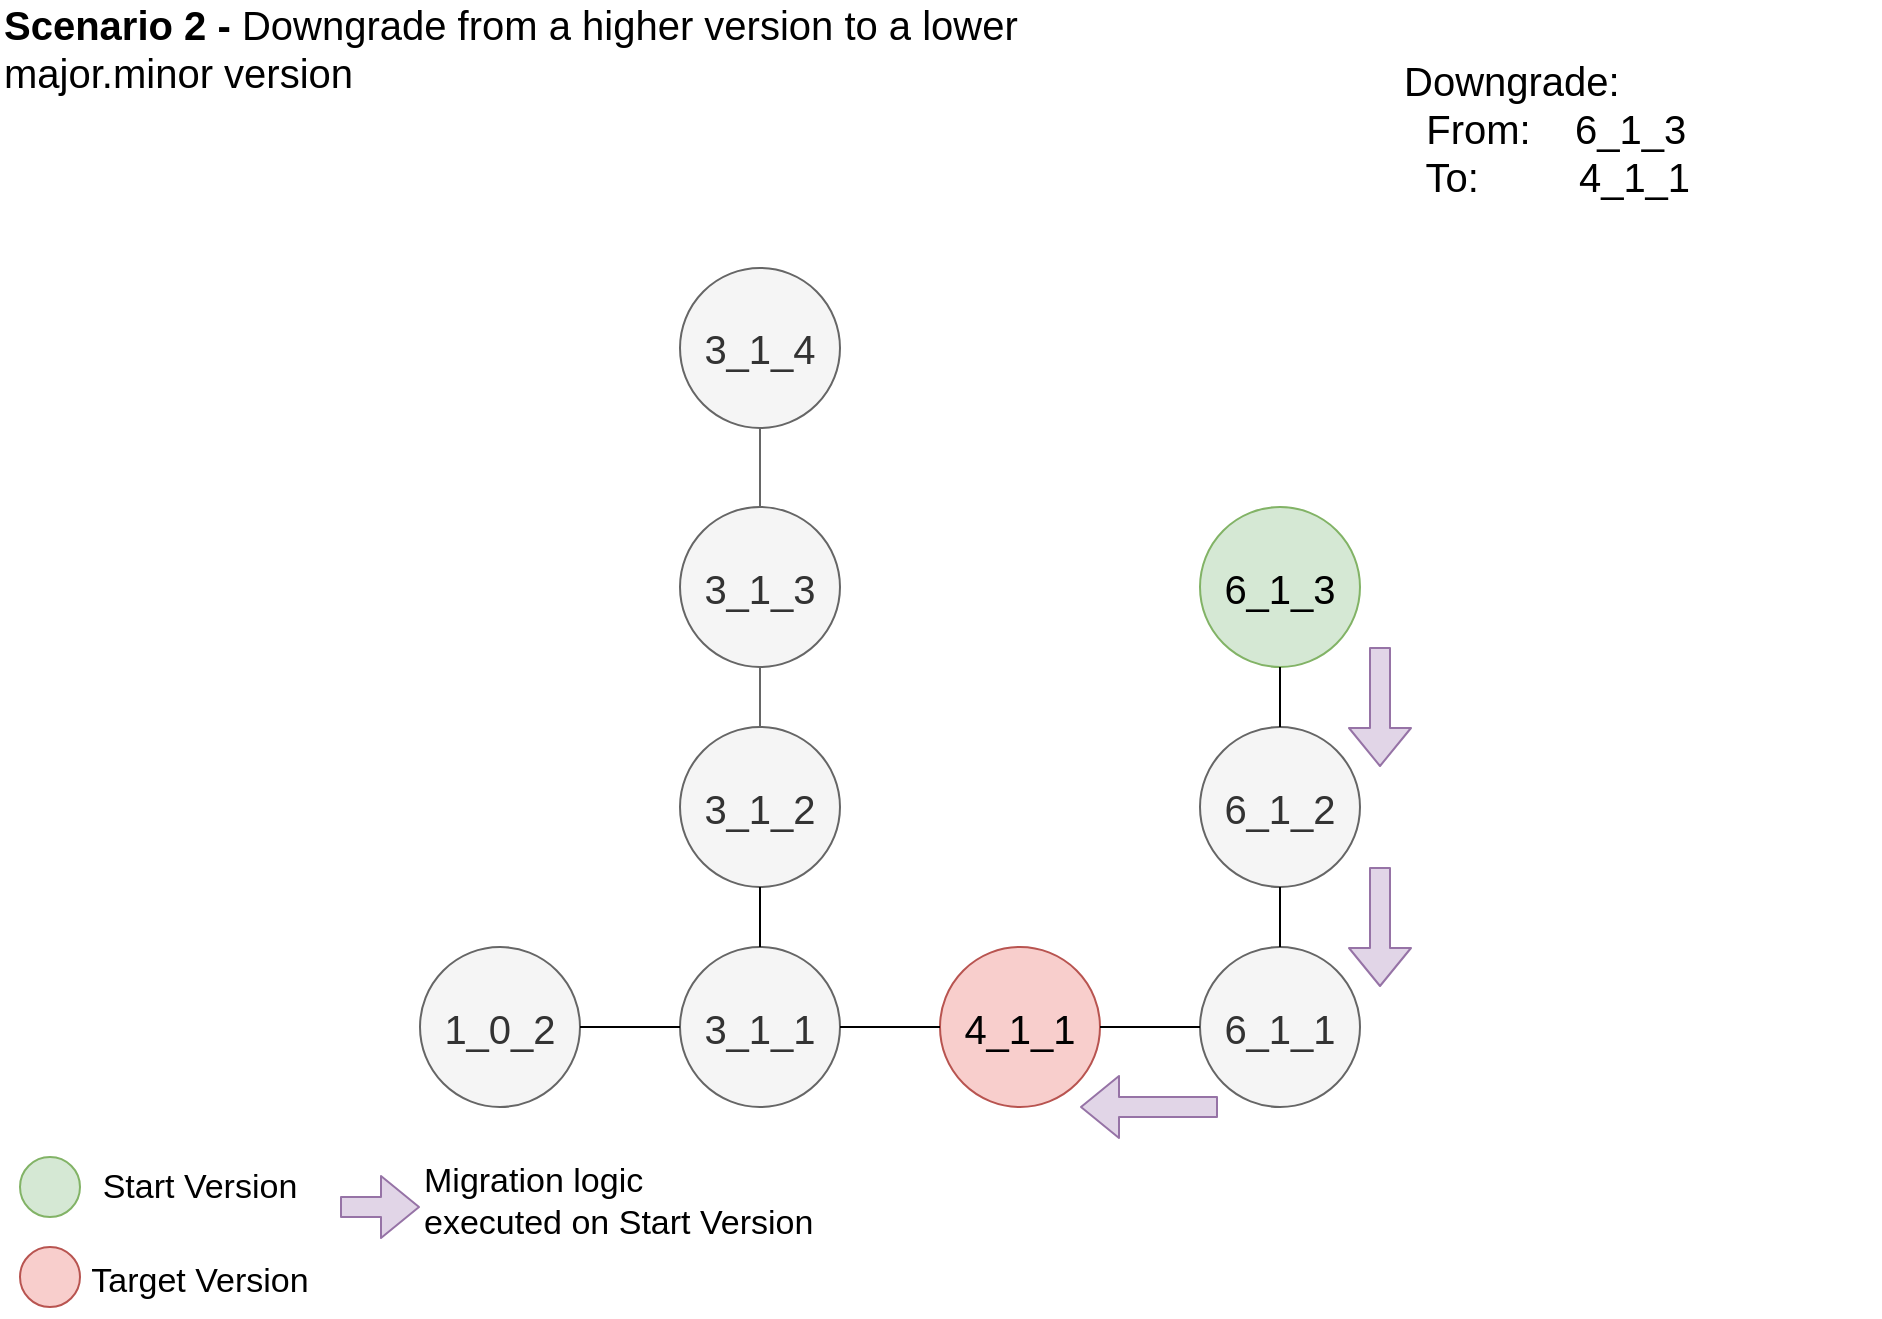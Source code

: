 <mxfile pages="1" version="11.2.5" type="device"><diagram id="9E1KUm-vGZgVrJ2iB9Vl" name="Page-1"><mxGraphModel dx="1086" dy="767" grid="1" gridSize="10" guides="1" tooltips="1" connect="1" arrows="1" fold="1" page="1" pageScale="1" pageWidth="1100" pageHeight="850" math="0" shadow="0"><root><mxCell id="0"/><mxCell id="1" parent="0"/><mxCell id="Z88FInItlsHQhRWIjukK-1" value="&lt;font style=&quot;font-size: 20px&quot;&gt;1_0_2&lt;/font&gt;" style="ellipse;whiteSpace=wrap;html=1;aspect=fixed;shadow=0;fillColor=#f5f5f5;strokeColor=#666666;fontColor=#333333;" parent="1" vertex="1"><mxGeometry x="240" y="529.5" width="80" height="80" as="geometry"/></mxCell><mxCell id="Z88FInItlsHQhRWIjukK-3" value="&lt;font style=&quot;font-size: 20px&quot;&gt;3_1_1&lt;/font&gt;" style="ellipse;whiteSpace=wrap;html=1;aspect=fixed;shadow=0;fillColor=#f5f5f5;strokeColor=#666666;fontColor=#333333;" parent="1" vertex="1"><mxGeometry x="370" y="529.5" width="80" height="80" as="geometry"/></mxCell><mxCell id="Z88FInItlsHQhRWIjukK-4" value="&lt;font style=&quot;font-size: 20px&quot;&gt;4_1_1&lt;/font&gt;" style="ellipse;whiteSpace=wrap;html=1;aspect=fixed;shadow=0;fillColor=#f8cecc;strokeColor=#b85450;" parent="1" vertex="1"><mxGeometry x="500" y="529.5" width="80" height="80" as="geometry"/></mxCell><mxCell id="Z88FInItlsHQhRWIjukK-5" value="&lt;font style=&quot;font-size: 20px&quot;&gt;6_1_1&lt;/font&gt;" style="ellipse;whiteSpace=wrap;html=1;aspect=fixed;shadow=0;fillColor=#f5f5f5;strokeColor=#666666;fontColor=#333333;" parent="1" vertex="1"><mxGeometry x="630" y="529.5" width="80" height="80" as="geometry"/></mxCell><mxCell id="Z88FInItlsHQhRWIjukK-10" value="&lt;font style=&quot;font-size: 20px&quot;&gt;3_1_2&lt;/font&gt;" style="ellipse;whiteSpace=wrap;html=1;aspect=fixed;shadow=0;fillColor=#f5f5f5;strokeColor=#666666;fontColor=#333333;" parent="1" vertex="1"><mxGeometry x="370" y="419.5" width="80" height="80" as="geometry"/></mxCell><mxCell id="Z88FInItlsHQhRWIjukK-11" value="&lt;font style=&quot;font-size: 20px&quot;&gt;3_1_3&lt;/font&gt;" style="ellipse;whiteSpace=wrap;html=1;aspect=fixed;shadow=0;fillColor=#f5f5f5;strokeColor=#666666;fontColor=#333333;" parent="1" vertex="1"><mxGeometry x="370" y="309.5" width="80" height="80" as="geometry"/></mxCell><mxCell id="Z88FInItlsHQhRWIjukK-12" value="&lt;font style=&quot;font-size: 20px&quot;&gt;3_1_4&lt;/font&gt;" style="ellipse;whiteSpace=wrap;html=1;aspect=fixed;shadow=0;fillColor=#f5f5f5;strokeColor=#666666;fontColor=#333333;" parent="1" vertex="1"><mxGeometry x="370" y="190" width="80" height="80" as="geometry"/></mxCell><mxCell id="Z88FInItlsHQhRWIjukK-13" value="&lt;font style=&quot;font-size: 20px&quot;&gt;6_1_2&lt;/font&gt;" style="ellipse;whiteSpace=wrap;html=1;aspect=fixed;shadow=0;fillColor=#f5f5f5;strokeColor=#666666;fontColor=#333333;" parent="1" vertex="1"><mxGeometry x="630" y="419.5" width="80" height="80" as="geometry"/></mxCell><mxCell id="Z88FInItlsHQhRWIjukK-14" value="&lt;font style=&quot;font-size: 20px&quot;&gt;6_1_3&lt;/font&gt;" style="ellipse;whiteSpace=wrap;html=1;aspect=fixed;shadow=0;fillColor=#d5e8d4;strokeColor=#82b366;" parent="1" vertex="1"><mxGeometry x="630" y="309.5" width="80" height="80" as="geometry"/></mxCell><mxCell id="Z88FInItlsHQhRWIjukK-18" value="" style="endArrow=none;html=1;entryX=0;entryY=0.5;entryDx=0;entryDy=0;exitX=1;exitY=0.5;exitDx=0;exitDy=0;" parent="1" source="Z88FInItlsHQhRWIjukK-1" target="Z88FInItlsHQhRWIjukK-3" edge="1"><mxGeometry width="50" height="50" relative="1" as="geometry"><mxPoint x="320" y="569.5" as="sourcePoint"/><mxPoint x="435" y="649.5" as="targetPoint"/></mxGeometry></mxCell><mxCell id="Z88FInItlsHQhRWIjukK-19" value="" style="endArrow=none;html=1;entryX=0;entryY=0.5;entryDx=0;entryDy=0;exitX=1;exitY=0.5;exitDx=0;exitDy=0;" parent="1" source="Z88FInItlsHQhRWIjukK-3" target="Z88FInItlsHQhRWIjukK-4" edge="1"><mxGeometry width="50" height="50" relative="1" as="geometry"><mxPoint x="540" y="649.5" as="sourcePoint"/><mxPoint x="590" y="649.5" as="targetPoint"/></mxGeometry></mxCell><mxCell id="Z88FInItlsHQhRWIjukK-20" value="" style="endArrow=none;html=1;entryX=0;entryY=0.5;entryDx=0;entryDy=0;exitX=1;exitY=0.5;exitDx=0;exitDy=0;" parent="1" source="Z88FInItlsHQhRWIjukK-4" target="Z88FInItlsHQhRWIjukK-5" edge="1"><mxGeometry width="50" height="50" relative="1" as="geometry"><mxPoint x="590" y="619.5" as="sourcePoint"/><mxPoint x="640" y="619.5" as="targetPoint"/></mxGeometry></mxCell><mxCell id="Z88FInItlsHQhRWIjukK-25" value="" style="endArrow=none;html=1;entryX=0.5;entryY=0;entryDx=0;entryDy=0;fillColor=#f5f5f5;strokeColor=#666666;" parent="1" source="Z88FInItlsHQhRWIjukK-12" target="Z88FInItlsHQhRWIjukK-11" edge="1"><mxGeometry width="50" height="50" relative="1" as="geometry"><mxPoint x="410" y="279.5" as="sourcePoint"/><mxPoint x="550" y="299.5" as="targetPoint"/></mxGeometry></mxCell><mxCell id="Z88FInItlsHQhRWIjukK-26" value="" style="endArrow=none;html=1;entryX=0.5;entryY=0;entryDx=0;entryDy=0;exitX=0.5;exitY=1;exitDx=0;exitDy=0;fillColor=#f5f5f5;strokeColor=#666666;" parent="1" source="Z88FInItlsHQhRWIjukK-11" target="Z88FInItlsHQhRWIjukK-10" edge="1"><mxGeometry width="50" height="50" relative="1" as="geometry"><mxPoint x="280" y="659.5" as="sourcePoint"/><mxPoint x="330" y="659.5" as="targetPoint"/></mxGeometry></mxCell><mxCell id="Z88FInItlsHQhRWIjukK-27" value="" style="endArrow=none;html=1;entryX=0.5;entryY=0;entryDx=0;entryDy=0;exitX=0.5;exitY=1;exitDx=0;exitDy=0;" parent="1" source="Z88FInItlsHQhRWIjukK-10" target="Z88FInItlsHQhRWIjukK-3" edge="1"><mxGeometry width="50" height="50" relative="1" as="geometry"><mxPoint x="290" y="669.5" as="sourcePoint"/><mxPoint x="340" y="669.5" as="targetPoint"/></mxGeometry></mxCell><mxCell id="Z88FInItlsHQhRWIjukK-28" value="" style="endArrow=none;html=1;entryX=0.5;entryY=0;entryDx=0;entryDy=0;exitX=0.5;exitY=1;exitDx=0;exitDy=0;" parent="1" source="Z88FInItlsHQhRWIjukK-14" target="Z88FInItlsHQhRWIjukK-13" edge="1"><mxGeometry width="50" height="50" relative="1" as="geometry"><mxPoint x="770" y="379.5" as="sourcePoint"/><mxPoint x="820" y="379.5" as="targetPoint"/></mxGeometry></mxCell><mxCell id="Z88FInItlsHQhRWIjukK-29" value="" style="endArrow=none;html=1;entryX=0.5;entryY=0;entryDx=0;entryDy=0;exitX=0.5;exitY=1;exitDx=0;exitDy=0;" parent="1" source="Z88FInItlsHQhRWIjukK-13" target="Z88FInItlsHQhRWIjukK-5" edge="1"><mxGeometry width="50" height="50" relative="1" as="geometry"><mxPoint x="310" y="689.5" as="sourcePoint"/><mxPoint x="360" y="689.5" as="targetPoint"/></mxGeometry></mxCell><mxCell id="Z88FInItlsHQhRWIjukK-32" value="" style="shape=flexArrow;endArrow=classic;html=1;fillColor=#e1d5e7;strokeColor=#9673a6;" parent="1" edge="1"><mxGeometry width="50" height="50" relative="1" as="geometry"><mxPoint x="720" y="379.5" as="sourcePoint"/><mxPoint x="720" y="439.5" as="targetPoint"/></mxGeometry></mxCell><mxCell id="Z88FInItlsHQhRWIjukK-34" value="" style="shape=flexArrow;endArrow=classic;html=1;fillColor=#e1d5e7;strokeColor=#9673a6;" parent="1" edge="1"><mxGeometry width="50" height="50" relative="1" as="geometry"><mxPoint x="639" y="609.5" as="sourcePoint"/><mxPoint x="570" y="609.5" as="targetPoint"/></mxGeometry></mxCell><mxCell id="Z88FInItlsHQhRWIjukK-38" value="&lt;font style=&quot;font-size: 20px&quot;&gt;Downgrade:&lt;br&gt;&amp;nbsp; From:&amp;nbsp; &amp;nbsp; 6_1_3&lt;br&gt;&amp;nbsp; To:&amp;nbsp; &amp;nbsp; &amp;nbsp; &amp;nbsp; &amp;nbsp;4_1_1&lt;/font&gt;" style="text;html=1;strokeColor=none;fillColor=none;align=left;verticalAlign=middle;whiteSpace=wrap;rounded=0;shadow=0;" parent="1" vertex="1"><mxGeometry x="730" y="100" width="240" height="40" as="geometry"/></mxCell><mxCell id="Z88FInItlsHQhRWIjukK-40" value="" style="shape=flexArrow;endArrow=classic;html=1;fillColor=#e1d5e7;strokeColor=#9673a6;" parent="1" edge="1"><mxGeometry width="50" height="50" relative="1" as="geometry"><mxPoint x="720" y="489.5" as="sourcePoint"/><mxPoint x="720" y="549.5" as="targetPoint"/></mxGeometry></mxCell><mxCell id="hgLR1yeSzbF_jup0KZ1A-1" value="" style="ellipse;whiteSpace=wrap;html=1;aspect=fixed;fillColor=#d5e8d4;strokeColor=#82b366;" parent="1" vertex="1"><mxGeometry x="40" y="634.5" width="30" height="30" as="geometry"/></mxCell><mxCell id="hgLR1yeSzbF_jup0KZ1A-2" value="Start Version" style="text;html=1;strokeColor=none;fillColor=none;align=center;verticalAlign=middle;whiteSpace=wrap;rounded=0;fontSize=17;" parent="1" vertex="1"><mxGeometry x="80" y="632.5" width="100" height="35" as="geometry"/></mxCell><mxCell id="hgLR1yeSzbF_jup0KZ1A-5" value="" style="ellipse;whiteSpace=wrap;html=1;aspect=fixed;fillColor=#f8cecc;strokeColor=#b85450;" parent="1" vertex="1"><mxGeometry x="40" y="679.5" width="30" height="30" as="geometry"/></mxCell><mxCell id="hgLR1yeSzbF_jup0KZ1A-6" value="Target Version" style="text;html=1;strokeColor=none;fillColor=none;align=center;verticalAlign=middle;whiteSpace=wrap;rounded=0;fontSize=17;" parent="1" vertex="1"><mxGeometry x="70" y="679.5" width="120" height="35" as="geometry"/></mxCell><mxCell id="hgLR1yeSzbF_jup0KZ1A-7" value="" style="shape=flexArrow;endArrow=classic;html=1;fillColor=#e1d5e7;strokeColor=#9673a6;" parent="1" edge="1"><mxGeometry width="50" height="50" relative="1" as="geometry"><mxPoint x="200" y="659.5" as="sourcePoint"/><mxPoint x="240" y="659.5" as="targetPoint"/></mxGeometry></mxCell><mxCell id="hgLR1yeSzbF_jup0KZ1A-8" value="Migration logic &lt;br&gt;executed on Start Version" style="text;html=1;strokeColor=none;fillColor=none;align=left;verticalAlign=middle;whiteSpace=wrap;rounded=0;fontSize=17;" parent="1" vertex="1"><mxGeometry x="240" y="639.5" width="310" height="35" as="geometry"/></mxCell><mxCell id="LCUMgBitebRUoE4P62bi-1" value="&lt;font style=&quot;font-size: 20px&quot;&gt;&lt;b&gt;Scenario 2 - &lt;/b&gt;Downgrade from a higher version to a lower major.minor version&lt;/font&gt;" style="text;html=1;strokeColor=none;fillColor=none;align=left;verticalAlign=middle;whiteSpace=wrap;rounded=0;" parent="1" vertex="1"><mxGeometry x="30" y="70" width="610" height="20" as="geometry"/></mxCell></root></mxGraphModel></diagram></mxfile>